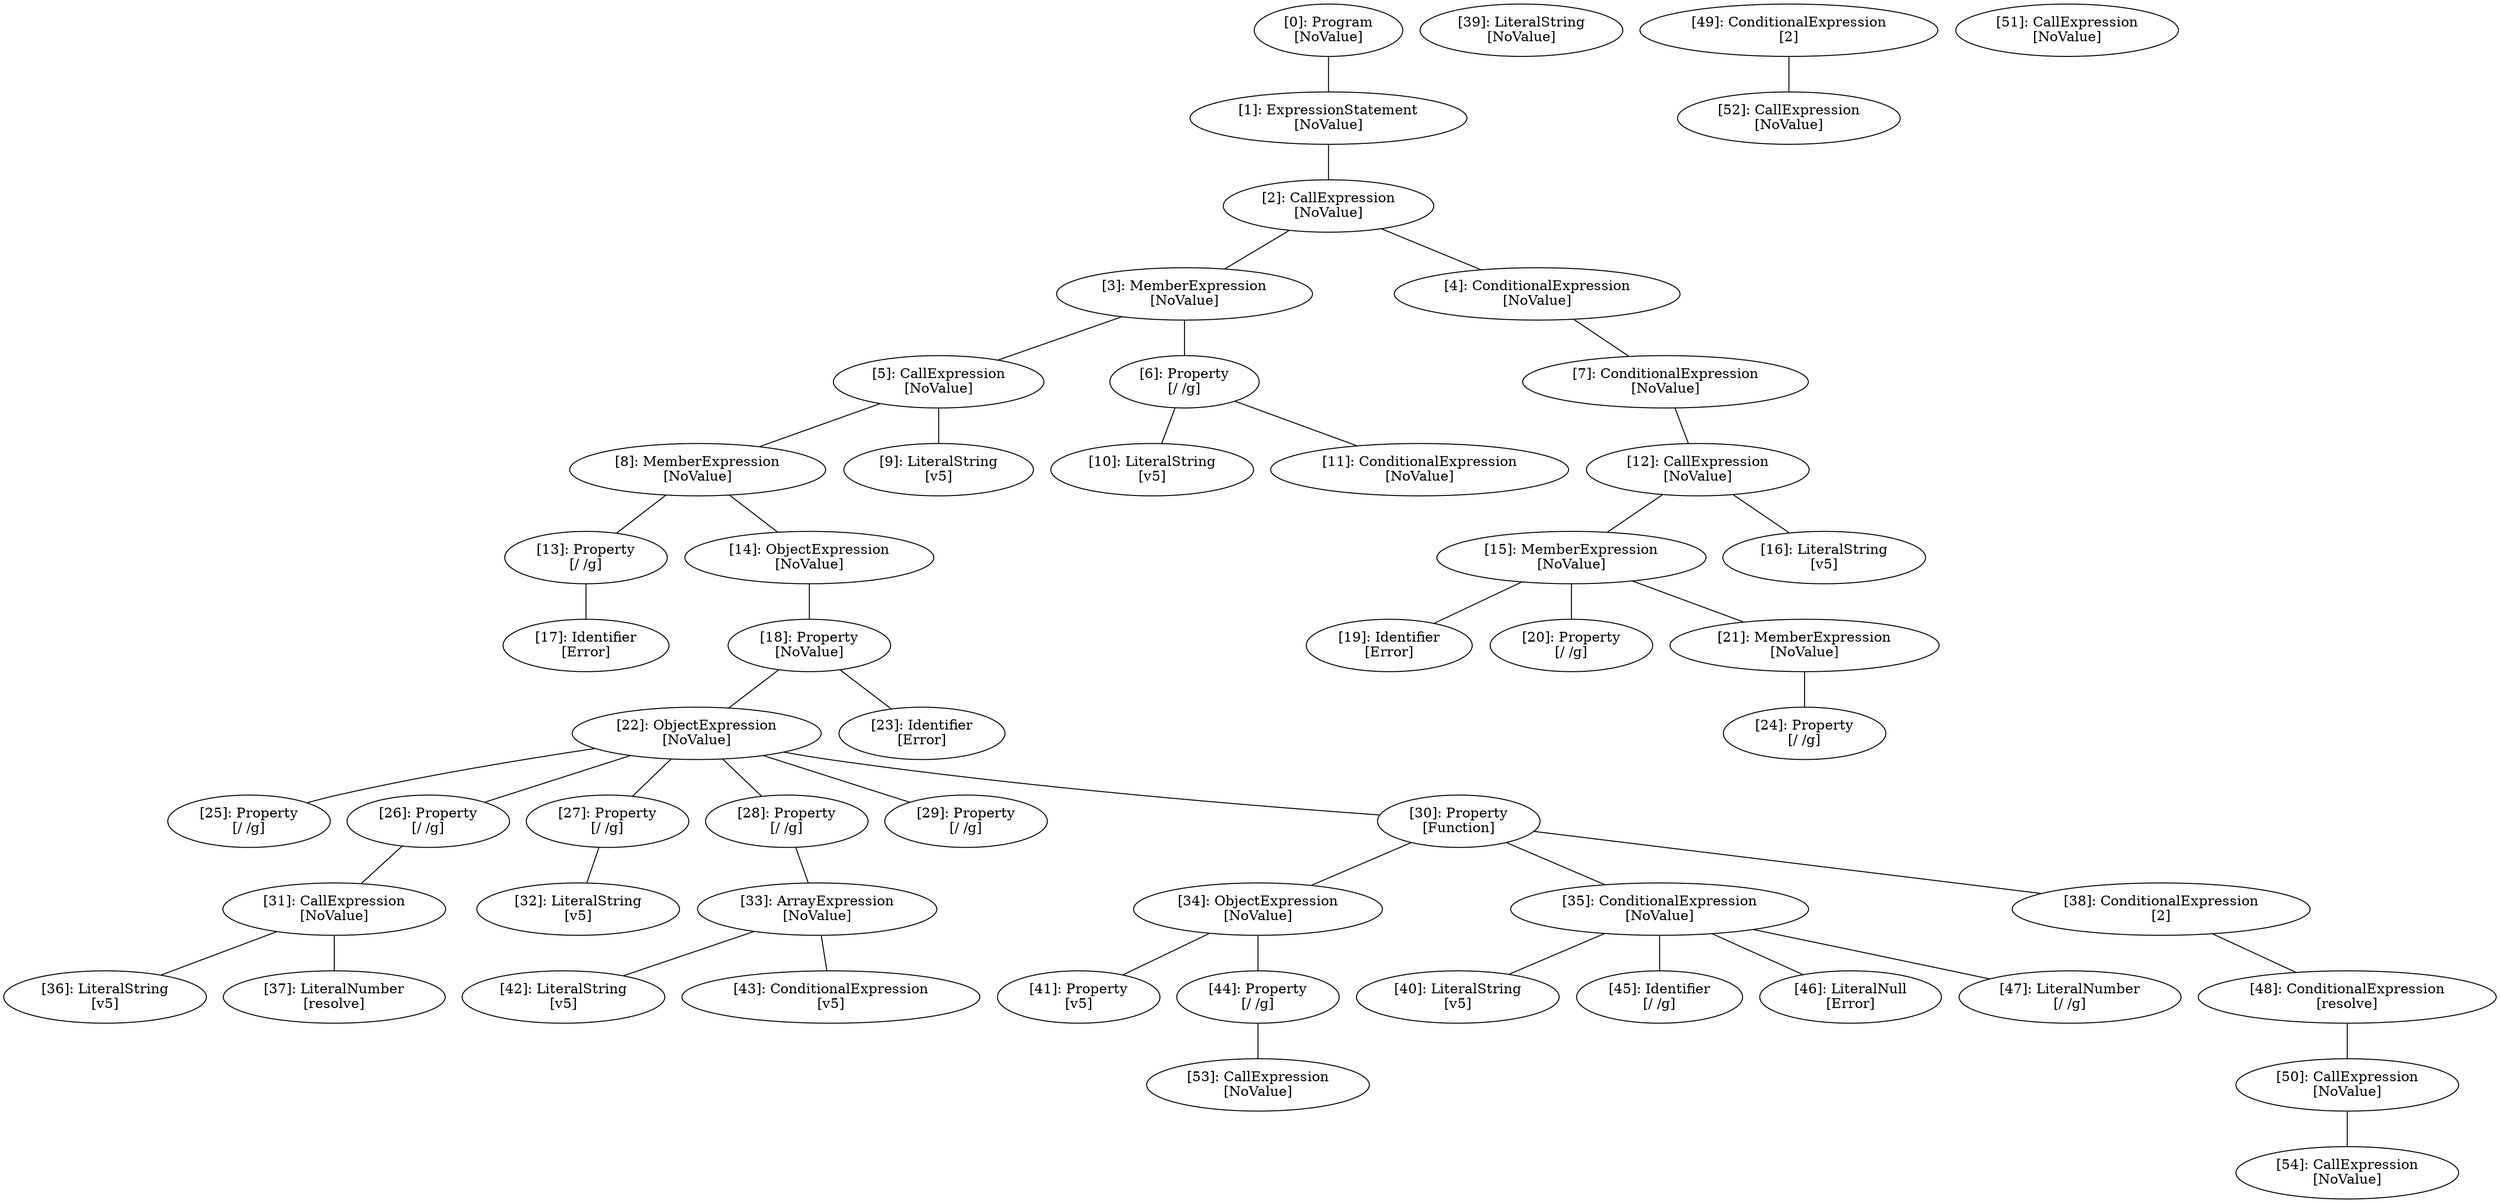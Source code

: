 // Result
graph {
	0 [label="[0]: Program
[NoValue]"]
	1 [label="[1]: ExpressionStatement
[NoValue]"]
	2 [label="[2]: CallExpression
[NoValue]"]
	3 [label="[3]: MemberExpression
[NoValue]"]
	4 [label="[4]: ConditionalExpression
[NoValue]"]
	5 [label="[5]: CallExpression
[NoValue]"]
	6 [label="[6]: Property
[/ /g]"]
	7 [label="[7]: ConditionalExpression
[NoValue]"]
	8 [label="[8]: MemberExpression
[NoValue]"]
	9 [label="[9]: LiteralString
[v5]"]
	10 [label="[10]: LiteralString
[v5]"]
	11 [label="[11]: ConditionalExpression
[NoValue]"]
	12 [label="[12]: CallExpression
[NoValue]"]
	13 [label="[13]: Property
[/ /g]"]
	14 [label="[14]: ObjectExpression
[NoValue]"]
	15 [label="[15]: MemberExpression
[NoValue]"]
	16 [label="[16]: LiteralString
[v5]"]
	17 [label="[17]: Identifier
[Error]"]
	18 [label="[18]: Property
[NoValue]"]
	19 [label="[19]: Identifier
[Error]"]
	20 [label="[20]: Property
[/ /g]"]
	21 [label="[21]: MemberExpression
[NoValue]"]
	22 [label="[22]: ObjectExpression
[NoValue]"]
	23 [label="[23]: Identifier
[Error]"]
	24 [label="[24]: Property
[/ /g]"]
	25 [label="[25]: Property
[/ /g]"]
	26 [label="[26]: Property
[/ /g]"]
	27 [label="[27]: Property
[/ /g]"]
	28 [label="[28]: Property
[/ /g]"]
	29 [label="[29]: Property
[/ /g]"]
	30 [label="[30]: Property
[Function]"]
	31 [label="[31]: CallExpression
[NoValue]"]
	32 [label="[32]: LiteralString
[v5]"]
	33 [label="[33]: ArrayExpression
[NoValue]"]
	34 [label="[34]: ObjectExpression
[NoValue]"]
	35 [label="[35]: ConditionalExpression
[NoValue]"]
	36 [label="[36]: LiteralString
[v5]"]
	37 [label="[37]: LiteralNumber
[resolve]"]
	38 [label="[38]: ConditionalExpression
[2]"]
	39 [label="[39]: LiteralString
[NoValue]"]
	40 [label="[40]: LiteralString
[v5]"]
	41 [label="[41]: Property
[v5]"]
	42 [label="[42]: LiteralString
[v5]"]
	43 [label="[43]: ConditionalExpression
[v5]"]
	44 [label="[44]: Property
[/ /g]"]
	45 [label="[45]: Identifier
[/ /g]"]
	46 [label="[46]: LiteralNull
[Error]"]
	47 [label="[47]: LiteralNumber
[/ /g]"]
	48 [label="[48]: ConditionalExpression
[resolve]"]
	49 [label="[49]: ConditionalExpression
[2]"]
	50 [label="[50]: CallExpression
[NoValue]"]
	51 [label="[51]: CallExpression
[NoValue]"]
	52 [label="[52]: CallExpression
[NoValue]"]
	53 [label="[53]: CallExpression
[NoValue]"]
	54 [label="[54]: CallExpression
[NoValue]"]
	0 -- 1
	1 -- 2
	2 -- 3
	2 -- 4
	3 -- 5
	3 -- 6
	4 -- 7
	5 -- 8
	5 -- 9
	6 -- 10
	6 -- 11
	7 -- 12
	8 -- 13
	8 -- 14
	12 -- 15
	12 -- 16
	13 -- 17
	14 -- 18
	15 -- 19
	15 -- 20
	15 -- 21
	18 -- 22
	18 -- 23
	21 -- 24
	22 -- 25
	22 -- 26
	22 -- 27
	22 -- 28
	22 -- 29
	22 -- 30
	26 -- 31
	27 -- 32
	28 -- 33
	30 -- 34
	30 -- 35
	30 -- 38
	31 -- 36
	31 -- 37
	33 -- 42
	33 -- 43
	34 -- 41
	34 -- 44
	35 -- 40
	35 -- 45
	35 -- 46
	35 -- 47
	38 -- 48
	44 -- 53
	48 -- 50
	49 -- 52
	50 -- 54
}
